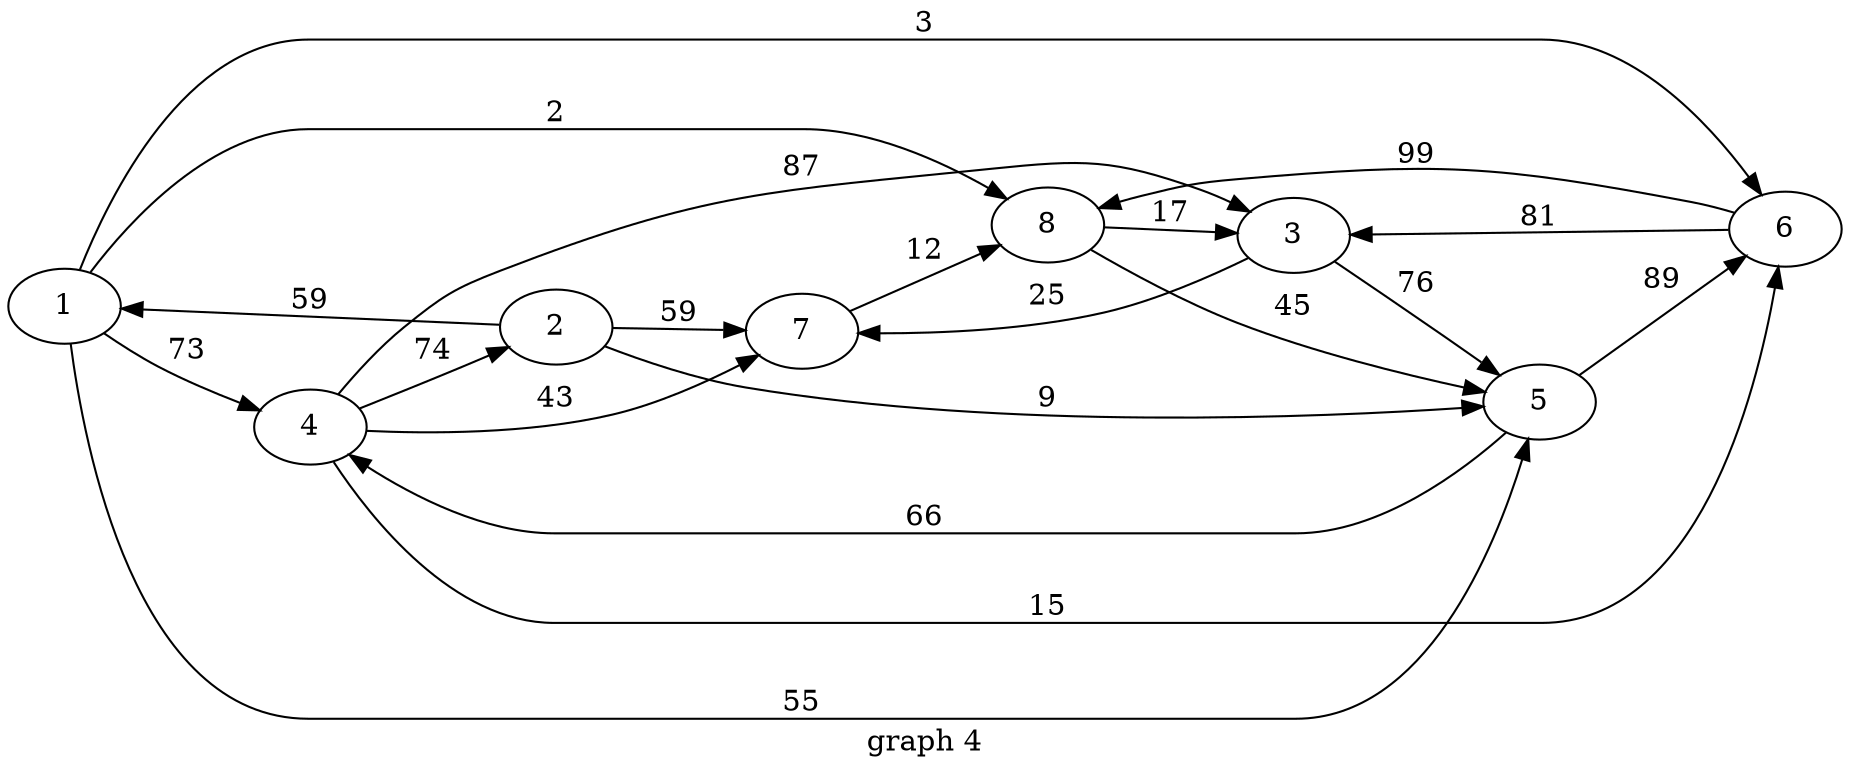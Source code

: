 digraph g{
 rankdir = LR
1;
2;
3;
4;
5;
6;
7;
8;
2 -> 5 [label = " 9 "];
2 -> 1 [label = " 59 "];
1 -> 4 [label = " 73 "];
4 -> 7 [label = " 43 "];
3 -> 7 [label = " 25 "];
4 -> 2 [label = " 74 "];
3 -> 5 [label = " 76 "];
8 -> 5 [label = " 45 "];
2 -> 7 [label = " 59 "];
6 -> 8 [label = " 99 "];
4 -> 6 [label = " 15 "];
7 -> 8 [label = " 12 "];
4 -> 3 [label = " 87 "];
1 -> 6 [label = " 3 "];
1 -> 8 [label = " 2 "];
5 -> 4 [label = " 66 "];
5 -> 6 [label = " 89 "];
8 -> 3 [label = " 17 "];
1 -> 5 [label = " 55 "];
6 -> 3 [label = " 81 "];
label = "graph 4"
}
